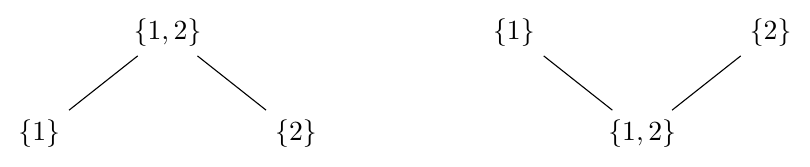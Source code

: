 \documentclass[tikz]{standalone}
\usetikzlibrary{matrix,positioning}
\providecommand{\setof}[1]{\left \{ #1 \right \}}
\begin{document}
\begin{tikzpicture}
    \matrix (m) at (0,0) [matrix of nodes,
                          row sep=2em, column sep=2em] {%
            & $\setof{1,2}$ &    \\
        $\setof{1}$ &     & $\setof{2}$\\
    };
    \foreach \Source/\Target in {%
        2-1/1-2,
        2-3/1-2%
        }
        \draw (m-\Source) to (m-\Target);

    \matrix (n)          [right=5em of m,
                          matrix of nodes,
                          row sep=2em, column sep=2em] {%
        $\setof{1}$ &     & $\setof{2}$\\
            & $\setof{1,2}$ &    \\
    };
    \foreach \Source/\Target in {%
        1-1/2-2,
        1-3/2-2%
        }
        \draw (n-\Source) to (n-\Target);
\end{tikzpicture}
\end{document}
